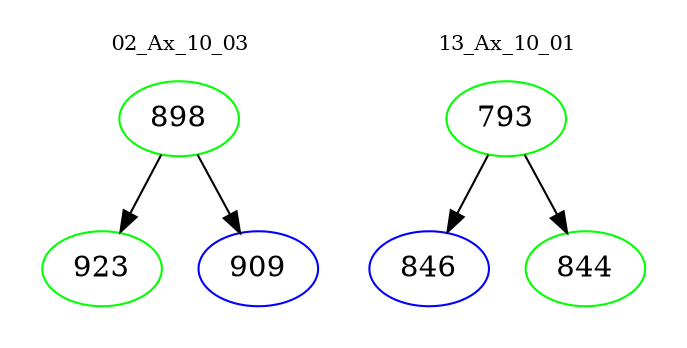 digraph{
subgraph cluster_0 {
color = white
label = "02_Ax_10_03";
fontsize=10;
T0_898 [label="898", color="green"]
T0_898 -> T0_923 [color="black"]
T0_923 [label="923", color="green"]
T0_898 -> T0_909 [color="black"]
T0_909 [label="909", color="blue"]
}
subgraph cluster_1 {
color = white
label = "13_Ax_10_01";
fontsize=10;
T1_793 [label="793", color="green"]
T1_793 -> T1_846 [color="black"]
T1_846 [label="846", color="blue"]
T1_793 -> T1_844 [color="black"]
T1_844 [label="844", color="green"]
}
}
